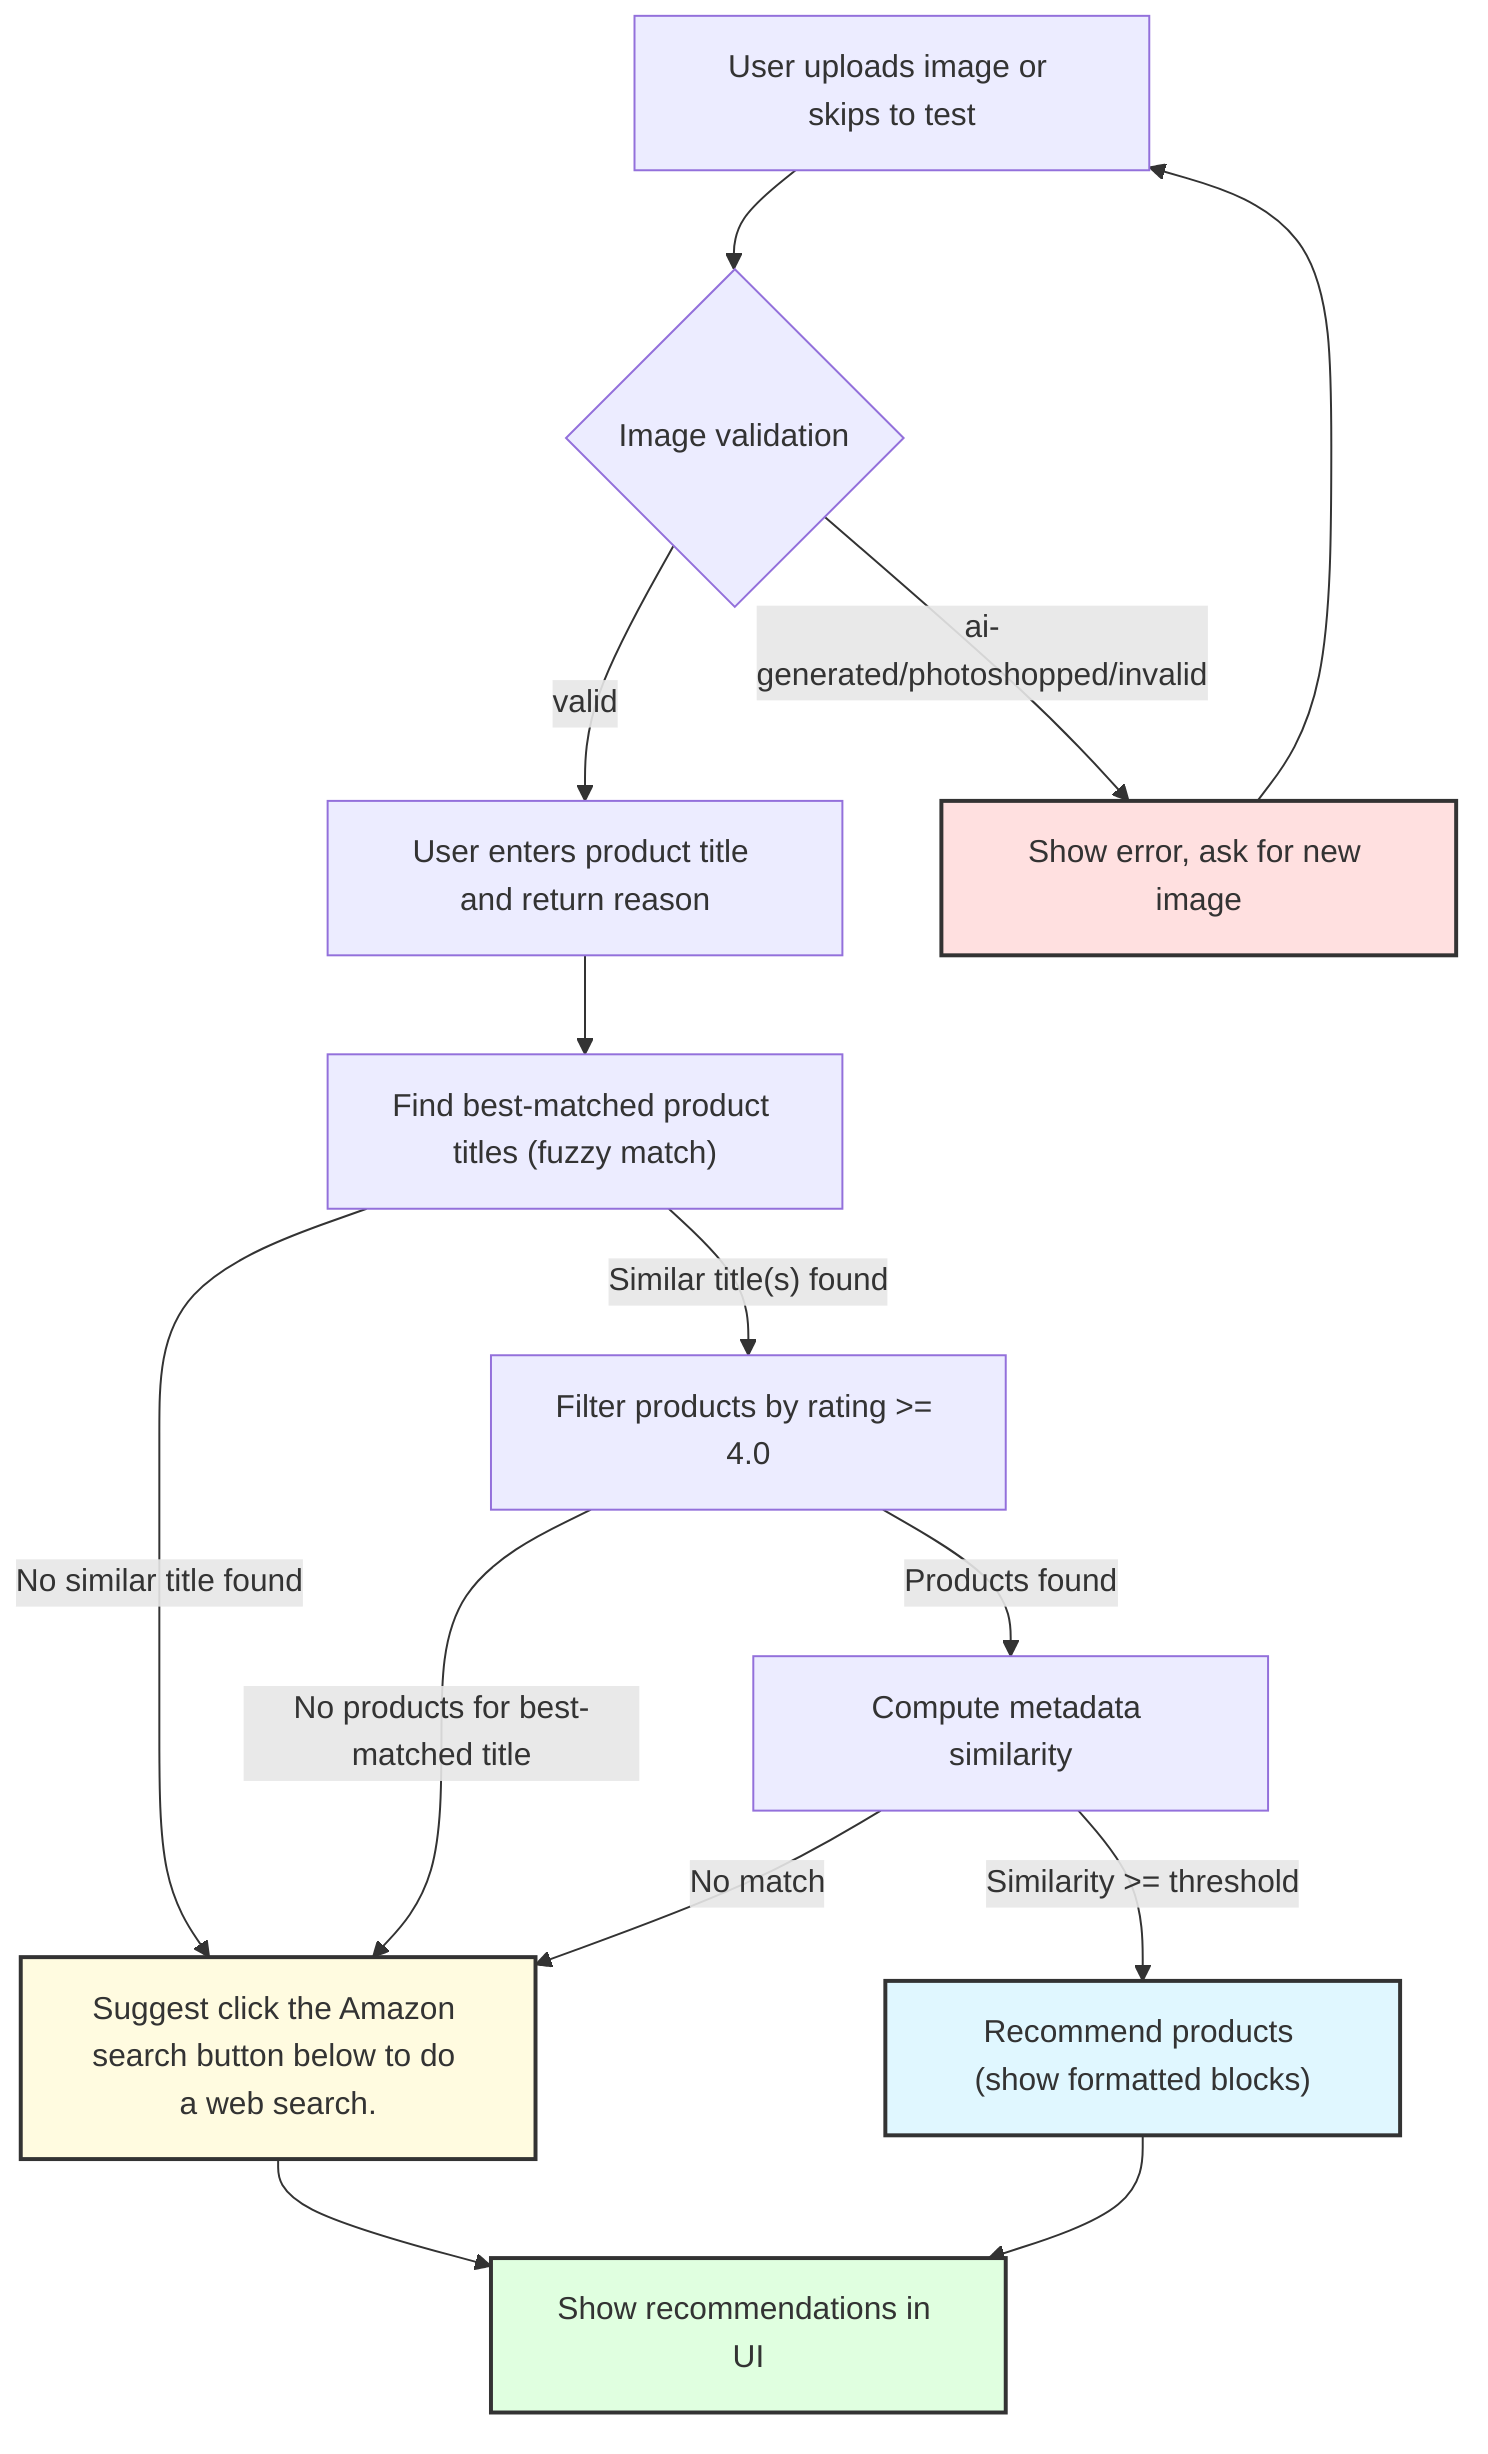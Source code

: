 flowchart TD
    A["User uploads image or skips to test"] --> B{"Image validation"}
    B -- "valid" --> C["User enters product title and return reason"]
    B -- "ai-generated/photoshopped/invalid" --> D["Show error, ask for new image"]
    C --> E["Find best-matched product titles (fuzzy match)"]
    E -- "No similar title found" --> X["Suggest click the Amazon search button below to do a web search."]
    E -- "Similar title(s) found" --> F["Filter products by rating >= 4.0"]
    F -- "No products for best-matched title" --> X
    F -- "Products found" --> G["Compute metadata similarity"]
    G -- "Similarity >= threshold" --> H["Recommend products (show formatted blocks)"]
    G -- "No match" --> X
    X --> J["Show message in UI; user can click Amazon search button to initiate web search"]
    H --> J["Show recommendations in UI"]
    D --> A
    style J fill:#e0ffe0,stroke:#333,stroke-width:2px
    style D fill:#ffe0e0,stroke:#333,stroke-width:2px
    style H fill:#e0f7ff,stroke:#333,stroke-width:2px
    style X fill:#fffbe0,stroke:#333,stroke-width:2px